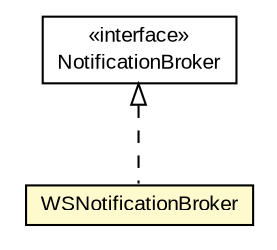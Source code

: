 #!/usr/local/bin/dot
#
# Class diagram 
# Generated by UMLGraph version R5_6-24-gf6e263 (http://www.umlgraph.org/)
#

digraph G {
	edge [fontname="arial",fontsize=10,labelfontname="arial",labelfontsize=10];
	node [fontname="arial",fontsize=10,shape=plaintext];
	nodesep=0.25;
	ranksep=0.5;
	// org.oasis_open.docs.wsn.brw_2.NotificationBroker
	c1230508 [label=<<table title="org.oasis_open.docs.wsn.brw_2.NotificationBroker" border="0" cellborder="1" cellspacing="0" cellpadding="2" port="p" href="../../../../oasis_open/docs/wsn/brw_2/NotificationBroker.html">
		<tr><td><table border="0" cellspacing="0" cellpadding="1">
<tr><td align="center" balign="center"> &#171;interface&#187; </td></tr>
<tr><td align="center" balign="center"> NotificationBroker </td></tr>
		</table></td></tr>
		</table>>, URL="../../../../oasis_open/docs/wsn/brw_2/NotificationBroker.html", fontname="arial", fontcolor="black", fontsize=10.0];
	// org.miloss.fgsms.wsn.broker.WSNotificationBroker
	c1231338 [label=<<table title="org.miloss.fgsms.wsn.broker.WSNotificationBroker" border="0" cellborder="1" cellspacing="0" cellpadding="2" port="p" bgcolor="lemonChiffon" href="./WSNotificationBroker.html">
		<tr><td><table border="0" cellspacing="0" cellpadding="1">
<tr><td align="center" balign="center"> WSNotificationBroker </td></tr>
		</table></td></tr>
		</table>>, URL="./WSNotificationBroker.html", fontname="arial", fontcolor="black", fontsize=10.0];
	//org.miloss.fgsms.wsn.broker.WSNotificationBroker implements org.oasis_open.docs.wsn.brw_2.NotificationBroker
	c1230508:p -> c1231338:p [dir=back,arrowtail=empty,style=dashed];
}

